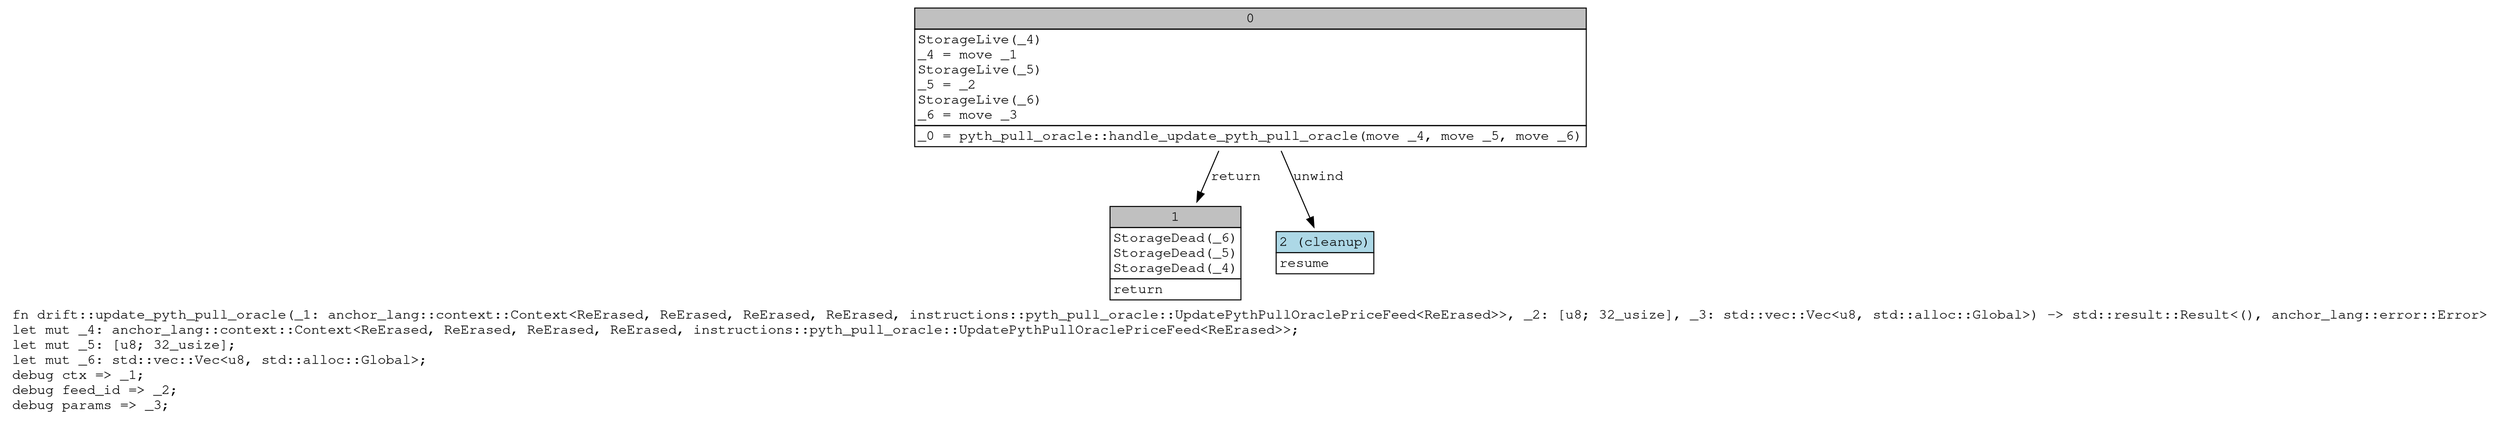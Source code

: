 digraph Mir_0_20001 {
    graph [fontname="Courier, monospace"];
    node [fontname="Courier, monospace"];
    edge [fontname="Courier, monospace"];
    label=<fn drift::update_pyth_pull_oracle(_1: anchor_lang::context::Context&lt;ReErased, ReErased, ReErased, ReErased, instructions::pyth_pull_oracle::UpdatePythPullOraclePriceFeed&lt;ReErased&gt;&gt;, _2: [u8; 32_usize], _3: std::vec::Vec&lt;u8, std::alloc::Global&gt;) -&gt; std::result::Result&lt;(), anchor_lang::error::Error&gt;<br align="left"/>let mut _4: anchor_lang::context::Context&lt;ReErased, ReErased, ReErased, ReErased, instructions::pyth_pull_oracle::UpdatePythPullOraclePriceFeed&lt;ReErased&gt;&gt;;<br align="left"/>let mut _5: [u8; 32_usize];<br align="left"/>let mut _6: std::vec::Vec&lt;u8, std::alloc::Global&gt;;<br align="left"/>debug ctx =&gt; _1;<br align="left"/>debug feed_id =&gt; _2;<br align="left"/>debug params =&gt; _3;<br align="left"/>>;
    bb0__0_20001 [shape="none", label=<<table border="0" cellborder="1" cellspacing="0"><tr><td bgcolor="gray" align="center" colspan="1">0</td></tr><tr><td align="left" balign="left">StorageLive(_4)<br/>_4 = move _1<br/>StorageLive(_5)<br/>_5 = _2<br/>StorageLive(_6)<br/>_6 = move _3<br/></td></tr><tr><td align="left">_0 = pyth_pull_oracle::handle_update_pyth_pull_oracle(move _4, move _5, move _6)</td></tr></table>>];
    bb1__0_20001 [shape="none", label=<<table border="0" cellborder="1" cellspacing="0"><tr><td bgcolor="gray" align="center" colspan="1">1</td></tr><tr><td align="left" balign="left">StorageDead(_6)<br/>StorageDead(_5)<br/>StorageDead(_4)<br/></td></tr><tr><td align="left">return</td></tr></table>>];
    bb2__0_20001 [shape="none", label=<<table border="0" cellborder="1" cellspacing="0"><tr><td bgcolor="lightblue" align="center" colspan="1">2 (cleanup)</td></tr><tr><td align="left">resume</td></tr></table>>];
    bb0__0_20001 -> bb1__0_20001 [label="return"];
    bb0__0_20001 -> bb2__0_20001 [label="unwind"];
}
